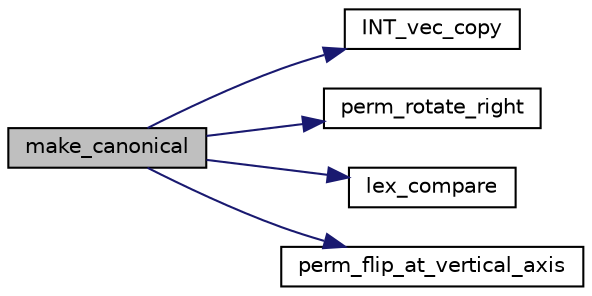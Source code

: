 digraph "make_canonical"
{
  edge [fontname="Helvetica",fontsize="10",labelfontname="Helvetica",labelfontsize="10"];
  node [fontname="Helvetica",fontsize="10",shape=record];
  rankdir="LR";
  Node90 [label="make_canonical",height=0.2,width=0.4,color="black", fillcolor="grey75", style="filled", fontcolor="black"];
  Node90 -> Node91 [color="midnightblue",fontsize="10",style="solid",fontname="Helvetica"];
  Node91 [label="INT_vec_copy",height=0.2,width=0.4,color="black", fillcolor="white", style="filled",URL="$df/dbf/sajeeb_8_c.html#ac2d875e27e009af6ec04d17254d11075"];
  Node90 -> Node92 [color="midnightblue",fontsize="10",style="solid",fontname="Helvetica"];
  Node92 [label="perm_rotate_right",height=0.2,width=0.4,color="black", fillcolor="white", style="filled",URL="$d6/d90/costas_8_c.html#ab3d168af63cc369fc396300382735b31"];
  Node90 -> Node93 [color="midnightblue",fontsize="10",style="solid",fontname="Helvetica"];
  Node93 [label="lex_compare",height=0.2,width=0.4,color="black", fillcolor="white", style="filled",URL="$d6/d90/costas_8_c.html#aebc6ed2ba3265d2e995ee19e0d2c6d2b"];
  Node90 -> Node94 [color="midnightblue",fontsize="10",style="solid",fontname="Helvetica"];
  Node94 [label="perm_flip_at_vertical_axis",height=0.2,width=0.4,color="black", fillcolor="white", style="filled",URL="$d6/d90/costas_8_c.html#aba51fd6a02cb25246a19ad82943a1e28"];
}
